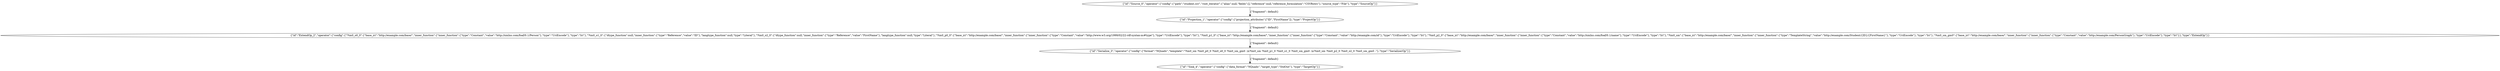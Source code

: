 digraph {
    0 [ label = "{\"id\":\"Source_0\",\"operator\":{\"config\":{\"path\":\"student.csv\",\"root_iterator\":{\"alias\":null,\"fields\":[],\"reference\":null,\"reference_formulation\":\"CSVRows\"},\"source_type\":\"File\"},\"type\":\"SourceOp\"}}" ]
    1 [ label = "{\"id\":\"Projection_1\",\"operator\":{\"config\":{\"projection_attributes\":[\"ID\",\"FirstName\"]},\"type\":\"ProjectOp\"}}" ]
    2 [ label = "{\"id\":\"ExtendOp_2\",\"operator\":{\"config\":{\"?tm0_o0_0\":{\"base_iri\":\"http://example.com/base/\",\"inner_function\":{\"inner_function\":{\"type\":\"Constant\",\"value\":\"http://xmlns.com/foaf/0.1/Person\"},\"type\":\"UriEncode\"},\"type\":\"Iri\"},\"?tm0_o1_0\":{\"dtype_function\":null,\"inner_function\":{\"type\":\"Reference\",\"value\":\"ID\"},\"langtype_function\":null,\"type\":\"Literal\"},\"?tm0_o2_0\":{\"dtype_function\":null,\"inner_function\":{\"type\":\"Reference\",\"value\":\"FirstName\"},\"langtype_function\":null,\"type\":\"Literal\"},\"?tm0_p0_0\":{\"base_iri\":\"http://example.com/base/\",\"inner_function\":{\"inner_function\":{\"type\":\"Constant\",\"value\":\"http://www.w3.org/1999/02/22-rdf-syntax-ns#type\"},\"type\":\"UriEncode\"},\"type\":\"Iri\"},\"?tm0_p1_0\":{\"base_iri\":\"http://example.com/base/\",\"inner_function\":{\"inner_function\":{\"type\":\"Constant\",\"value\":\"http://example.com/id\"},\"type\":\"UriEncode\"},\"type\":\"Iri\"},\"?tm0_p2_0\":{\"base_iri\":\"http://example.com/base/\",\"inner_function\":{\"inner_function\":{\"type\":\"Constant\",\"value\":\"http://xmlns.com/foaf/0.1/name\"},\"type\":\"UriEncode\"},\"type\":\"Iri\"},\"?tm0_sm\":{\"base_iri\":\"http://example.com/base/\",\"inner_function\":{\"inner_function\":{\"type\":\"TemplateString\",\"value\":\"http://example.com/Student/{ID}/{FirstName}\"},\"type\":\"UriEncode\"},\"type\":\"Iri\"},\"?tm0_sm_gm0\":{\"base_iri\":\"http://example.com/base/\",\"inner_function\":{\"inner_function\":{\"type\":\"Constant\",\"value\":\"http://example.com/PersonGraph\"},\"type\":\"UriEncode\"},\"type\":\"Iri\"}},\"type\":\"ExtendOp\"}}" ]
    3 [ label = "{\"id\":\"Serialize_3\",\"operator\":{\"config\":{\"format\":\"NQuads\",\"template\":\"?tm0_sm ?tm0_p0_0 ?tm0_o0_0 ?tm0_sm_gm0 .\\n?tm0_sm ?tm0_p1_0 ?tm0_o1_0 ?tm0_sm_gm0 .\\n?tm0_sm ?tm0_p2_0 ?tm0_o2_0 ?tm0_sm_gm0 .\"},\"type\":\"SerializerOp\"}}" ]
    4 [ label = "{\"id\":\"Sink_4\",\"operator\":{\"config\":{\"data_format\":\"NQuads\",\"target_type\":\"StdOut\"},\"type\":\"TargetOp\"}}" ]
    0 -> 1 [ label = "{\"fragment\": default}" ]
    1 -> 2 [ label = "{\"fragment\": default}" ]
    2 -> 3 [ label = "{\"fragment\": default}" ]
    3 -> 4 [ label = "{\"fragment\": default}" ]
}
